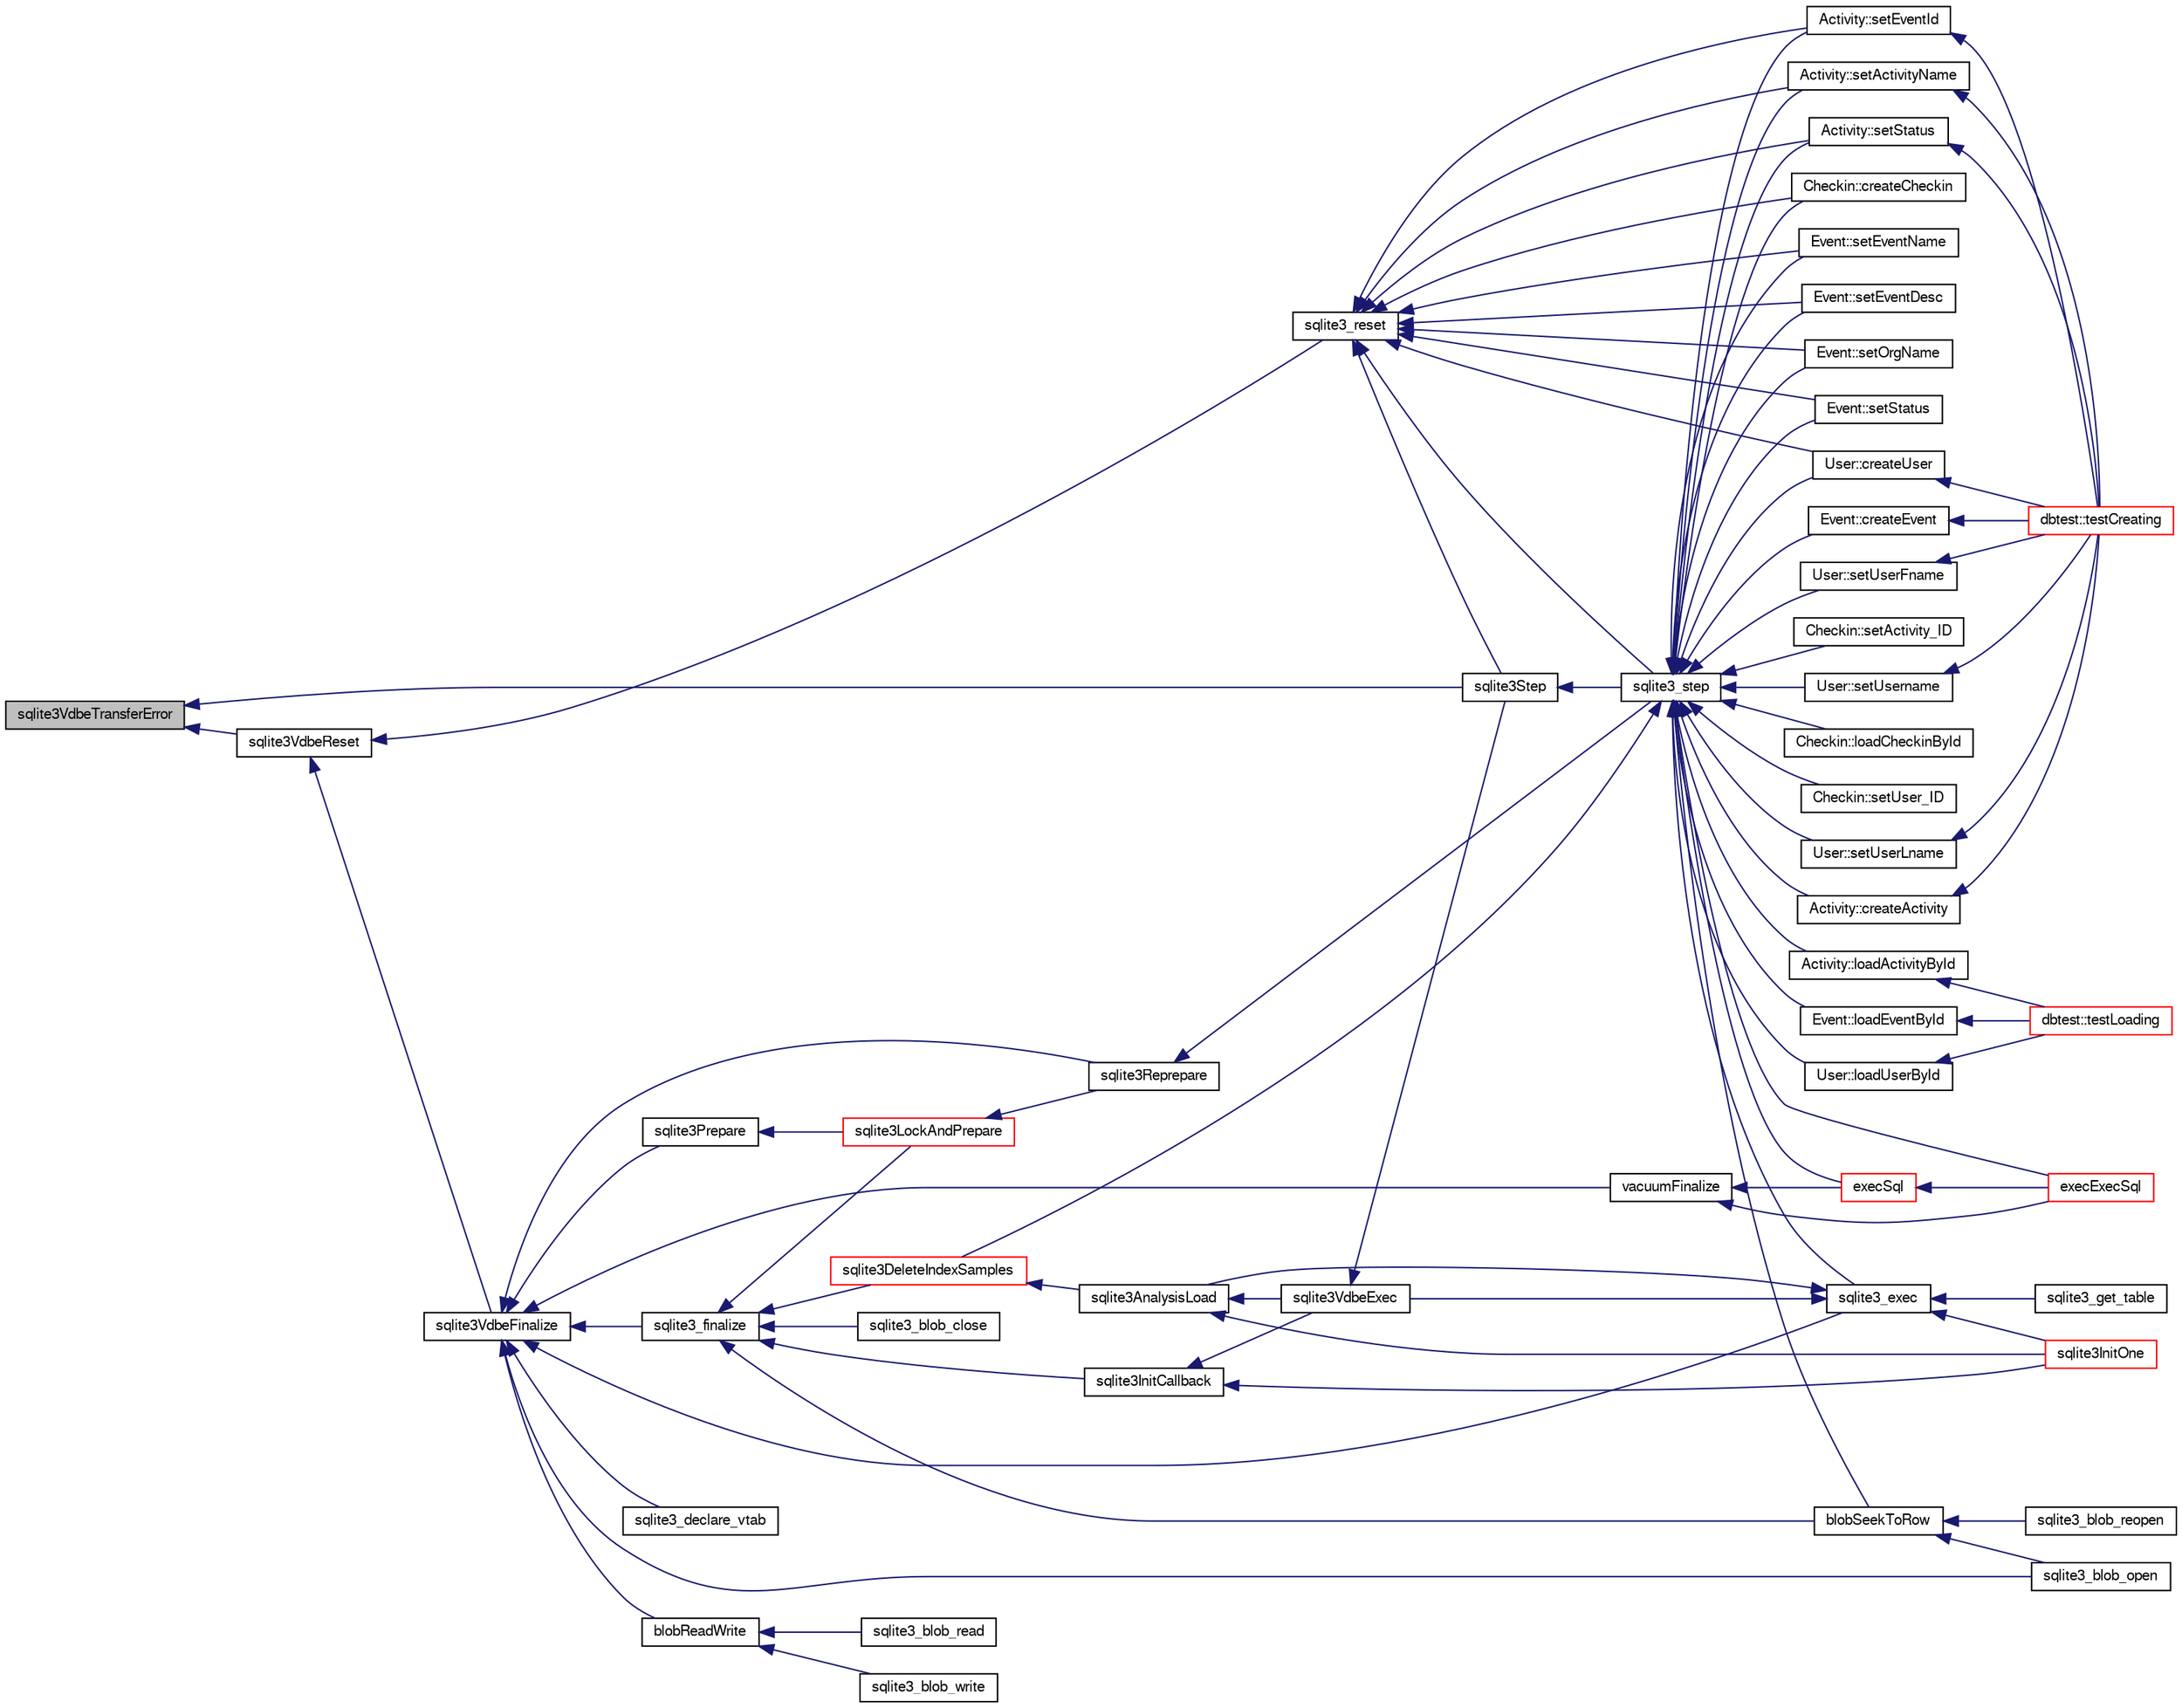 digraph "sqlite3VdbeTransferError"
{
  edge [fontname="FreeSans",fontsize="10",labelfontname="FreeSans",labelfontsize="10"];
  node [fontname="FreeSans",fontsize="10",shape=record];
  rankdir="LR";
  Node797130 [label="sqlite3VdbeTransferError",height=0.2,width=0.4,color="black", fillcolor="grey75", style="filled", fontcolor="black"];
  Node797130 -> Node797131 [dir="back",color="midnightblue",fontsize="10",style="solid",fontname="FreeSans"];
  Node797131 [label="sqlite3VdbeReset",height=0.2,width=0.4,color="black", fillcolor="white", style="filled",URL="$sqlite3_8c.html#a315a913742f7267f90d46d41446353b1"];
  Node797131 -> Node797132 [dir="back",color="midnightblue",fontsize="10",style="solid",fontname="FreeSans"];
  Node797132 [label="sqlite3VdbeFinalize",height=0.2,width=0.4,color="black", fillcolor="white", style="filled",URL="$sqlite3_8c.html#af81e0c8d03b71610d3a826469f67bbd4"];
  Node797132 -> Node797133 [dir="back",color="midnightblue",fontsize="10",style="solid",fontname="FreeSans"];
  Node797133 [label="sqlite3_finalize",height=0.2,width=0.4,color="black", fillcolor="white", style="filled",URL="$sqlite3_8h.html#a801195c0f771d40bb4be1e40f3b88945"];
  Node797133 -> Node797134 [dir="back",color="midnightblue",fontsize="10",style="solid",fontname="FreeSans"];
  Node797134 [label="blobSeekToRow",height=0.2,width=0.4,color="black", fillcolor="white", style="filled",URL="$sqlite3_8c.html#afff57e13332b98c8a44a7cebe38962ab"];
  Node797134 -> Node797135 [dir="back",color="midnightblue",fontsize="10",style="solid",fontname="FreeSans"];
  Node797135 [label="sqlite3_blob_open",height=0.2,width=0.4,color="black", fillcolor="white", style="filled",URL="$sqlite3_8h.html#adb8ad839a5bdd62a43785132bc7dd518"];
  Node797134 -> Node797136 [dir="back",color="midnightblue",fontsize="10",style="solid",fontname="FreeSans"];
  Node797136 [label="sqlite3_blob_reopen",height=0.2,width=0.4,color="black", fillcolor="white", style="filled",URL="$sqlite3_8h.html#abc77c24fdc0150138490359a94360f7e"];
  Node797133 -> Node797137 [dir="back",color="midnightblue",fontsize="10",style="solid",fontname="FreeSans"];
  Node797137 [label="sqlite3_blob_close",height=0.2,width=0.4,color="black", fillcolor="white", style="filled",URL="$sqlite3_8h.html#a8885ae884821e14e1e4501183c5833d6"];
  Node797133 -> Node797138 [dir="back",color="midnightblue",fontsize="10",style="solid",fontname="FreeSans"];
  Node797138 [label="sqlite3DeleteIndexSamples",height=0.2,width=0.4,color="red", fillcolor="white", style="filled",URL="$sqlite3_8c.html#aaeda0302fbf61397ec009f65bed047ef"];
  Node797138 -> Node797139 [dir="back",color="midnightblue",fontsize="10",style="solid",fontname="FreeSans"];
  Node797139 [label="sqlite3AnalysisLoad",height=0.2,width=0.4,color="black", fillcolor="white", style="filled",URL="$sqlite3_8c.html#a48a2301c27e1d3d68708b9b8761b5a01"];
  Node797139 -> Node797140 [dir="back",color="midnightblue",fontsize="10",style="solid",fontname="FreeSans"];
  Node797140 [label="sqlite3VdbeExec",height=0.2,width=0.4,color="black", fillcolor="white", style="filled",URL="$sqlite3_8c.html#a8ce40a614bdc56719c4d642b1e4dfb21"];
  Node797140 -> Node797141 [dir="back",color="midnightblue",fontsize="10",style="solid",fontname="FreeSans"];
  Node797141 [label="sqlite3Step",height=0.2,width=0.4,color="black", fillcolor="white", style="filled",URL="$sqlite3_8c.html#a3f2872e873e2758a4beedad1d5113554"];
  Node797141 -> Node797142 [dir="back",color="midnightblue",fontsize="10",style="solid",fontname="FreeSans"];
  Node797142 [label="sqlite3_step",height=0.2,width=0.4,color="black", fillcolor="white", style="filled",URL="$sqlite3_8h.html#ac1e491ce36b7471eb28387f7d3c74334"];
  Node797142 -> Node797143 [dir="back",color="midnightblue",fontsize="10",style="solid",fontname="FreeSans"];
  Node797143 [label="Activity::createActivity",height=0.2,width=0.4,color="black", fillcolor="white", style="filled",URL="$classActivity.html#a813cc5e52c14ab49b39014c134e3425b"];
  Node797143 -> Node797144 [dir="back",color="midnightblue",fontsize="10",style="solid",fontname="FreeSans"];
  Node797144 [label="dbtest::testCreating",height=0.2,width=0.4,color="red", fillcolor="white", style="filled",URL="$classdbtest.html#a8193e88a7df657069c8a6bd09c8243b7"];
  Node797142 -> Node797146 [dir="back",color="midnightblue",fontsize="10",style="solid",fontname="FreeSans"];
  Node797146 [label="Activity::loadActivityById",height=0.2,width=0.4,color="black", fillcolor="white", style="filled",URL="$classActivity.html#abe4ffb4f08a47212ebf9013259d9e7fd"];
  Node797146 -> Node797147 [dir="back",color="midnightblue",fontsize="10",style="solid",fontname="FreeSans"];
  Node797147 [label="dbtest::testLoading",height=0.2,width=0.4,color="red", fillcolor="white", style="filled",URL="$classdbtest.html#a6f98d82a2c8e2b9040848763504ddae1"];
  Node797142 -> Node797148 [dir="back",color="midnightblue",fontsize="10",style="solid",fontname="FreeSans"];
  Node797148 [label="Activity::setEventId",height=0.2,width=0.4,color="black", fillcolor="white", style="filled",URL="$classActivity.html#adb1d0fd0d08f473e068f0a4086bfa9ca"];
  Node797148 -> Node797144 [dir="back",color="midnightblue",fontsize="10",style="solid",fontname="FreeSans"];
  Node797142 -> Node797149 [dir="back",color="midnightblue",fontsize="10",style="solid",fontname="FreeSans"];
  Node797149 [label="Activity::setActivityName",height=0.2,width=0.4,color="black", fillcolor="white", style="filled",URL="$classActivity.html#a62dc3737b33915a36086f9dd26d16a81"];
  Node797149 -> Node797144 [dir="back",color="midnightblue",fontsize="10",style="solid",fontname="FreeSans"];
  Node797142 -> Node797150 [dir="back",color="midnightblue",fontsize="10",style="solid",fontname="FreeSans"];
  Node797150 [label="Activity::setStatus",height=0.2,width=0.4,color="black", fillcolor="white", style="filled",URL="$classActivity.html#af618135a7738f4d2a7ee147a8ef912ea"];
  Node797150 -> Node797144 [dir="back",color="midnightblue",fontsize="10",style="solid",fontname="FreeSans"];
  Node797142 -> Node797151 [dir="back",color="midnightblue",fontsize="10",style="solid",fontname="FreeSans"];
  Node797151 [label="Checkin::createCheckin",height=0.2,width=0.4,color="black", fillcolor="white", style="filled",URL="$classCheckin.html#a4e40acdf7fff0e607f6de4f24f3a163c"];
  Node797142 -> Node797152 [dir="back",color="midnightblue",fontsize="10",style="solid",fontname="FreeSans"];
  Node797152 [label="Checkin::loadCheckinById",height=0.2,width=0.4,color="black", fillcolor="white", style="filled",URL="$classCheckin.html#a3461f70ea6c68475225f2a07f78a21e0"];
  Node797142 -> Node797153 [dir="back",color="midnightblue",fontsize="10",style="solid",fontname="FreeSans"];
  Node797153 [label="Checkin::setUser_ID",height=0.2,width=0.4,color="black", fillcolor="white", style="filled",URL="$classCheckin.html#a76ab640f4f912876dbebf183db5359c6"];
  Node797142 -> Node797154 [dir="back",color="midnightblue",fontsize="10",style="solid",fontname="FreeSans"];
  Node797154 [label="Checkin::setActivity_ID",height=0.2,width=0.4,color="black", fillcolor="white", style="filled",URL="$classCheckin.html#ab2ff3ec2604ec73a42af25874a00b232"];
  Node797142 -> Node797155 [dir="back",color="midnightblue",fontsize="10",style="solid",fontname="FreeSans"];
  Node797155 [label="Event::createEvent",height=0.2,width=0.4,color="black", fillcolor="white", style="filled",URL="$classEvent.html#a77adb9f4a46ffb32c2d931f0691f5903"];
  Node797155 -> Node797144 [dir="back",color="midnightblue",fontsize="10",style="solid",fontname="FreeSans"];
  Node797142 -> Node797156 [dir="back",color="midnightblue",fontsize="10",style="solid",fontname="FreeSans"];
  Node797156 [label="Event::loadEventById",height=0.2,width=0.4,color="black", fillcolor="white", style="filled",URL="$classEvent.html#afa66cea33f722dbeecb69cc98fdea055"];
  Node797156 -> Node797147 [dir="back",color="midnightblue",fontsize="10",style="solid",fontname="FreeSans"];
  Node797142 -> Node797157 [dir="back",color="midnightblue",fontsize="10",style="solid",fontname="FreeSans"];
  Node797157 [label="Event::setEventName",height=0.2,width=0.4,color="black", fillcolor="white", style="filled",URL="$classEvent.html#a10596b6ca077df05184e30d62b08729d"];
  Node797142 -> Node797158 [dir="back",color="midnightblue",fontsize="10",style="solid",fontname="FreeSans"];
  Node797158 [label="Event::setEventDesc",height=0.2,width=0.4,color="black", fillcolor="white", style="filled",URL="$classEvent.html#ae36b8377dcae792f1c5c4726024c981b"];
  Node797142 -> Node797159 [dir="back",color="midnightblue",fontsize="10",style="solid",fontname="FreeSans"];
  Node797159 [label="Event::setOrgName",height=0.2,width=0.4,color="black", fillcolor="white", style="filled",URL="$classEvent.html#a19aac0f776bd764563a54977656cf680"];
  Node797142 -> Node797160 [dir="back",color="midnightblue",fontsize="10",style="solid",fontname="FreeSans"];
  Node797160 [label="Event::setStatus",height=0.2,width=0.4,color="black", fillcolor="white", style="filled",URL="$classEvent.html#ab0a6b9285af0f4172eb841e2b80f8972"];
  Node797142 -> Node797134 [dir="back",color="midnightblue",fontsize="10",style="solid",fontname="FreeSans"];
  Node797142 -> Node797138 [dir="back",color="midnightblue",fontsize="10",style="solid",fontname="FreeSans"];
  Node797142 -> Node797161 [dir="back",color="midnightblue",fontsize="10",style="solid",fontname="FreeSans"];
  Node797161 [label="sqlite3_exec",height=0.2,width=0.4,color="black", fillcolor="white", style="filled",URL="$sqlite3_8h.html#a97487ec8150e0bcc8fa392ab8f0e24db"];
  Node797161 -> Node797140 [dir="back",color="midnightblue",fontsize="10",style="solid",fontname="FreeSans"];
  Node797161 -> Node797139 [dir="back",color="midnightblue",fontsize="10",style="solid",fontname="FreeSans"];
  Node797161 -> Node797162 [dir="back",color="midnightblue",fontsize="10",style="solid",fontname="FreeSans"];
  Node797162 [label="sqlite3InitOne",height=0.2,width=0.4,color="red", fillcolor="white", style="filled",URL="$sqlite3_8c.html#ac4318b25df65269906b0379251fe9b85"];
  Node797161 -> Node797263 [dir="back",color="midnightblue",fontsize="10",style="solid",fontname="FreeSans"];
  Node797263 [label="sqlite3_get_table",height=0.2,width=0.4,color="black", fillcolor="white", style="filled",URL="$sqlite3_8h.html#a5effeac4e12df57beaa35c5be1f61579"];
  Node797142 -> Node797264 [dir="back",color="midnightblue",fontsize="10",style="solid",fontname="FreeSans"];
  Node797264 [label="execSql",height=0.2,width=0.4,color="red", fillcolor="white", style="filled",URL="$sqlite3_8c.html#a7d16651b98a110662f4c265eff0246cb"];
  Node797264 -> Node797265 [dir="back",color="midnightblue",fontsize="10",style="solid",fontname="FreeSans"];
  Node797265 [label="execExecSql",height=0.2,width=0.4,color="red", fillcolor="white", style="filled",URL="$sqlite3_8c.html#ac1be09a6c047f21133d16378d301e0d4"];
  Node797142 -> Node797265 [dir="back",color="midnightblue",fontsize="10",style="solid",fontname="FreeSans"];
  Node797142 -> Node797267 [dir="back",color="midnightblue",fontsize="10",style="solid",fontname="FreeSans"];
  Node797267 [label="User::createUser",height=0.2,width=0.4,color="black", fillcolor="white", style="filled",URL="$classUser.html#a22ed673939e8cc0a136130b809bba513"];
  Node797267 -> Node797144 [dir="back",color="midnightblue",fontsize="10",style="solid",fontname="FreeSans"];
  Node797142 -> Node797268 [dir="back",color="midnightblue",fontsize="10",style="solid",fontname="FreeSans"];
  Node797268 [label="User::loadUserById",height=0.2,width=0.4,color="black", fillcolor="white", style="filled",URL="$classUser.html#a863377665b7fb83c5547dcf9727f5092"];
  Node797268 -> Node797147 [dir="back",color="midnightblue",fontsize="10",style="solid",fontname="FreeSans"];
  Node797142 -> Node797269 [dir="back",color="midnightblue",fontsize="10",style="solid",fontname="FreeSans"];
  Node797269 [label="User::setUsername",height=0.2,width=0.4,color="black", fillcolor="white", style="filled",URL="$classUser.html#aa0497022a136cb78de785b0a39ae60b1"];
  Node797269 -> Node797144 [dir="back",color="midnightblue",fontsize="10",style="solid",fontname="FreeSans"];
  Node797142 -> Node797270 [dir="back",color="midnightblue",fontsize="10",style="solid",fontname="FreeSans"];
  Node797270 [label="User::setUserFname",height=0.2,width=0.4,color="black", fillcolor="white", style="filled",URL="$classUser.html#a72657eb55cd0ca437b4841a43f19912f"];
  Node797270 -> Node797144 [dir="back",color="midnightblue",fontsize="10",style="solid",fontname="FreeSans"];
  Node797142 -> Node797271 [dir="back",color="midnightblue",fontsize="10",style="solid",fontname="FreeSans"];
  Node797271 [label="User::setUserLname",height=0.2,width=0.4,color="black", fillcolor="white", style="filled",URL="$classUser.html#aa25973387e5afe1aa6f60dd6545e33b5"];
  Node797271 -> Node797144 [dir="back",color="midnightblue",fontsize="10",style="solid",fontname="FreeSans"];
  Node797139 -> Node797162 [dir="back",color="midnightblue",fontsize="10",style="solid",fontname="FreeSans"];
  Node797133 -> Node797328 [dir="back",color="midnightblue",fontsize="10",style="solid",fontname="FreeSans"];
  Node797328 [label="sqlite3InitCallback",height=0.2,width=0.4,color="black", fillcolor="white", style="filled",URL="$sqlite3_8c.html#a5183ff3c8b5311c7332250013ee018b3"];
  Node797328 -> Node797140 [dir="back",color="midnightblue",fontsize="10",style="solid",fontname="FreeSans"];
  Node797328 -> Node797162 [dir="back",color="midnightblue",fontsize="10",style="solid",fontname="FreeSans"];
  Node797133 -> Node797325 [dir="back",color="midnightblue",fontsize="10",style="solid",fontname="FreeSans"];
  Node797325 [label="sqlite3LockAndPrepare",height=0.2,width=0.4,color="red", fillcolor="white", style="filled",URL="$sqlite3_8c.html#a5db1ec5589aa2b02c6d979211a8789bd"];
  Node797325 -> Node797326 [dir="back",color="midnightblue",fontsize="10",style="solid",fontname="FreeSans"];
  Node797326 [label="sqlite3Reprepare",height=0.2,width=0.4,color="black", fillcolor="white", style="filled",URL="$sqlite3_8c.html#a7e2f7299cc947d07e782f6ac561fa937"];
  Node797326 -> Node797142 [dir="back",color="midnightblue",fontsize="10",style="solid",fontname="FreeSans"];
  Node797132 -> Node797135 [dir="back",color="midnightblue",fontsize="10",style="solid",fontname="FreeSans"];
  Node797132 -> Node797387 [dir="back",color="midnightblue",fontsize="10",style="solid",fontname="FreeSans"];
  Node797387 [label="blobReadWrite",height=0.2,width=0.4,color="black", fillcolor="white", style="filled",URL="$sqlite3_8c.html#a6c1d57e4337ee1b8655215c06dea4046"];
  Node797387 -> Node797388 [dir="back",color="midnightblue",fontsize="10",style="solid",fontname="FreeSans"];
  Node797388 [label="sqlite3_blob_read",height=0.2,width=0.4,color="black", fillcolor="white", style="filled",URL="$sqlite3_8h.html#ae63f397da378931a64a597069ce3532a"];
  Node797387 -> Node797389 [dir="back",color="midnightblue",fontsize="10",style="solid",fontname="FreeSans"];
  Node797389 [label="sqlite3_blob_write",height=0.2,width=0.4,color="black", fillcolor="white", style="filled",URL="$sqlite3_8h.html#a0dd24c2ce4bfd36279ed96e8266b1d87"];
  Node797132 -> Node797161 [dir="back",color="midnightblue",fontsize="10",style="solid",fontname="FreeSans"];
  Node797132 -> Node797324 [dir="back",color="midnightblue",fontsize="10",style="solid",fontname="FreeSans"];
  Node797324 [label="sqlite3Prepare",height=0.2,width=0.4,color="black", fillcolor="white", style="filled",URL="$sqlite3_8c.html#acb25890858d0bf4b12eb7aae569f0c7b"];
  Node797324 -> Node797325 [dir="back",color="midnightblue",fontsize="10",style="solid",fontname="FreeSans"];
  Node797132 -> Node797326 [dir="back",color="midnightblue",fontsize="10",style="solid",fontname="FreeSans"];
  Node797132 -> Node797390 [dir="back",color="midnightblue",fontsize="10",style="solid",fontname="FreeSans"];
  Node797390 [label="vacuumFinalize",height=0.2,width=0.4,color="black", fillcolor="white", style="filled",URL="$sqlite3_8c.html#a632db76c46aca8f067d585295d2ada31"];
  Node797390 -> Node797264 [dir="back",color="midnightblue",fontsize="10",style="solid",fontname="FreeSans"];
  Node797390 -> Node797265 [dir="back",color="midnightblue",fontsize="10",style="solid",fontname="FreeSans"];
  Node797132 -> Node797333 [dir="back",color="midnightblue",fontsize="10",style="solid",fontname="FreeSans"];
  Node797333 [label="sqlite3_declare_vtab",height=0.2,width=0.4,color="black", fillcolor="white", style="filled",URL="$sqlite3_8h.html#a65393c41da76ae1470a7c7f4b4aca600"];
  Node797131 -> Node797391 [dir="back",color="midnightblue",fontsize="10",style="solid",fontname="FreeSans"];
  Node797391 [label="sqlite3_reset",height=0.2,width=0.4,color="black", fillcolor="white", style="filled",URL="$sqlite3_8h.html#a758efebc2e95694959ab0e74b397984c"];
  Node797391 -> Node797148 [dir="back",color="midnightblue",fontsize="10",style="solid",fontname="FreeSans"];
  Node797391 -> Node797149 [dir="back",color="midnightblue",fontsize="10",style="solid",fontname="FreeSans"];
  Node797391 -> Node797150 [dir="back",color="midnightblue",fontsize="10",style="solid",fontname="FreeSans"];
  Node797391 -> Node797151 [dir="back",color="midnightblue",fontsize="10",style="solid",fontname="FreeSans"];
  Node797391 -> Node797157 [dir="back",color="midnightblue",fontsize="10",style="solid",fontname="FreeSans"];
  Node797391 -> Node797158 [dir="back",color="midnightblue",fontsize="10",style="solid",fontname="FreeSans"];
  Node797391 -> Node797159 [dir="back",color="midnightblue",fontsize="10",style="solid",fontname="FreeSans"];
  Node797391 -> Node797160 [dir="back",color="midnightblue",fontsize="10",style="solid",fontname="FreeSans"];
  Node797391 -> Node797141 [dir="back",color="midnightblue",fontsize="10",style="solid",fontname="FreeSans"];
  Node797391 -> Node797142 [dir="back",color="midnightblue",fontsize="10",style="solid",fontname="FreeSans"];
  Node797391 -> Node797267 [dir="back",color="midnightblue",fontsize="10",style="solid",fontname="FreeSans"];
  Node797130 -> Node797141 [dir="back",color="midnightblue",fontsize="10",style="solid",fontname="FreeSans"];
}
